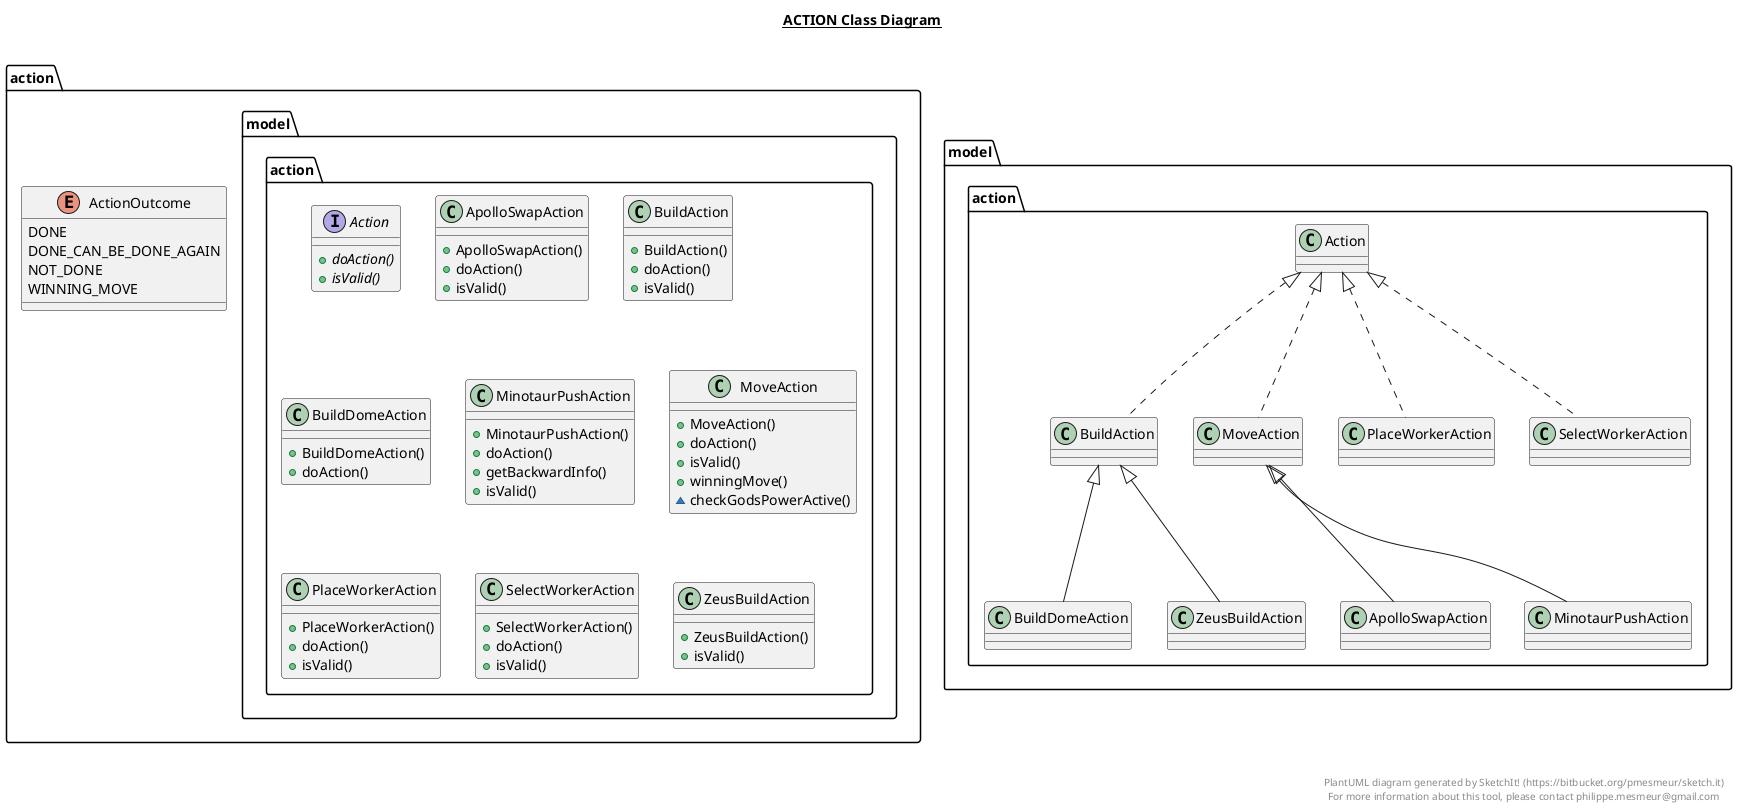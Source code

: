 @startuml

title __ACTION Class Diagram__\n


        namespace action {
          interface model.action.Action {
              {abstract} + doAction()
              {abstract} + isValid()
          }
        }

  


        namespace action {
          enum ActionOutcome {
            DONE
            DONE_CAN_BE_DONE_AGAIN
            NOT_DONE
            WINNING_MOVE

          }
        }

  


        namespace action {
          class model.action.ApolloSwapAction {
              + ApolloSwapAction()
              + doAction()
              + isValid()
          }
        }

  


        namespace action {
          class model.action.BuildAction {
              + BuildAction()
              + doAction()
              + isValid()
          }
        }

  


        namespace action {
          class model.action.BuildDomeAction {
              + BuildDomeAction()
              + doAction()
          }
        }

  


        namespace action {
          class model.action.MinotaurPushAction {
              + MinotaurPushAction()
              + doAction()
              + getBackwardInfo()
              + isValid()
          }
        }

  


        namespace action {
          class model.action.MoveAction {
              + MoveAction()
              + doAction()
              + isValid()
              + winningMove()
              ~ checkGodsPowerActive()
          }
        }

  


        namespace action {
          class model.action.PlaceWorkerAction {
              + PlaceWorkerAction()
              + doAction()
              + isValid()
          }
        }

  


        namespace action {
          class model.action.SelectWorkerAction {
              + SelectWorkerAction()
              + doAction()
              + isValid()
          }
        }

  


        namespace action {
          class model.action.ZeusBuildAction {
              + ZeusBuildAction()
              + isValid()
          }
        }

  

model.action.ApolloSwapAction -up-|> model.action.MoveAction
model.action.BuildAction .up.|> model.action.Action
model.action.BuildDomeAction -up-|> model.action.BuildAction
model.action.MinotaurPushAction -up-|> model.action.MoveAction
model.action.MoveAction .up.|> model.action.Action
model.action.PlaceWorkerAction .up.|> model.action.Action
model.action.SelectWorkerAction .up.|> model.action.Action
model.action.ZeusBuildAction -up-|> model.action.BuildAction


right footer


PlantUML diagram generated by SketchIt! (https://bitbucket.org/pmesmeur/sketch.it)
For more information about this tool, please contact philippe.mesmeur@gmail.com
endfooter

@enduml
